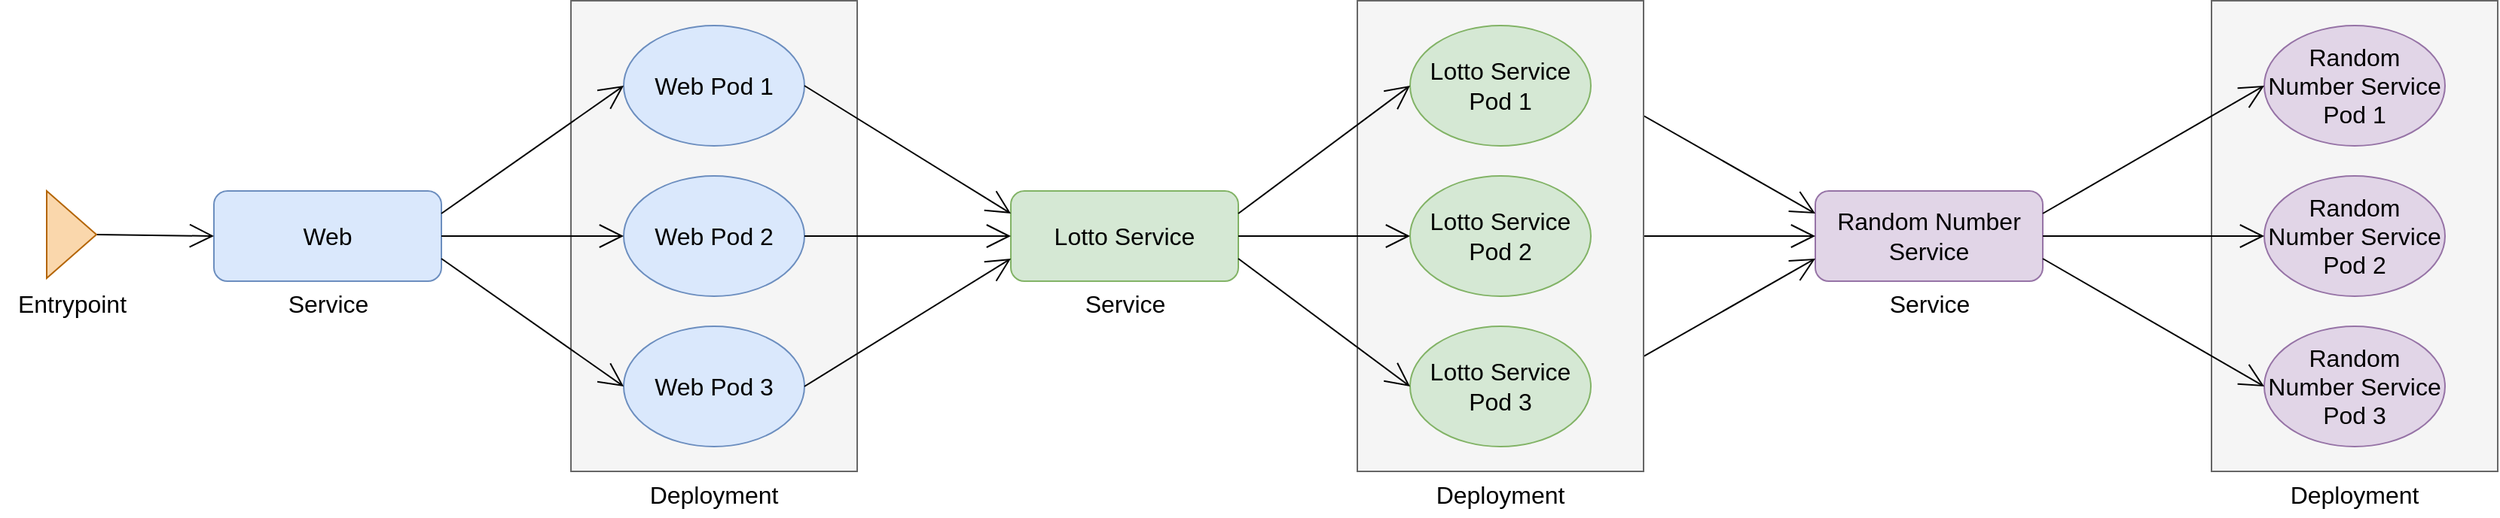 <mxfile version="20.7.4" type="device"><diagram id="r5mDLU97p_d3SgI6L1uk" name="Page-1"><mxGraphModel dx="1498" dy="870" grid="0" gridSize="10" guides="1" tooltips="1" connect="1" arrows="1" fold="1" page="0" pageScale="1" pageWidth="850" pageHeight="1100" math="0" shadow="0"><root><mxCell id="0"/><mxCell id="1" parent="0"/><mxCell id="QT1wfVT9-Rorro6xTrZa-1" value="Web" style="rounded=1;whiteSpace=wrap;html=1;fontSize=16;fillColor=#dae8fc;strokeColor=#6c8ebf;" vertex="1" parent="1"><mxGeometry x="-185" y="190" width="151" height="60" as="geometry"/></mxCell><mxCell id="QT1wfVT9-Rorro6xTrZa-2" value="Lotto Service" style="rounded=1;whiteSpace=wrap;html=1;fontSize=16;fillColor=#d5e8d4;strokeColor=#82b366;" vertex="1" parent="1"><mxGeometry x="344" y="190" width="151" height="60" as="geometry"/></mxCell><mxCell id="QT1wfVT9-Rorro6xTrZa-3" value="Random Number Service" style="rounded=1;whiteSpace=wrap;html=1;fontSize=16;fillColor=#e1d5e7;strokeColor=#9673a6;" vertex="1" parent="1"><mxGeometry x="878" y="190" width="151" height="60" as="geometry"/></mxCell><mxCell id="QT1wfVT9-Rorro6xTrZa-5" style="edgeStyle=none;curved=1;rounded=0;orthogonalLoop=1;jettySize=auto;html=1;exitX=1;exitY=0.5;exitDx=0;exitDy=0;entryX=0;entryY=0.5;entryDx=0;entryDy=0;fontSize=12;endArrow=open;startSize=14;endSize=14;sourcePerimeterSpacing=8;targetPerimeterSpacing=8;" edge="1" parent="1" source="QT1wfVT9-Rorro6xTrZa-4" target="QT1wfVT9-Rorro6xTrZa-1"><mxGeometry relative="1" as="geometry"/></mxCell><mxCell id="QT1wfVT9-Rorro6xTrZa-4" value="" style="triangle;whiteSpace=wrap;html=1;fontSize=16;fillColor=#fad7ac;strokeColor=#b46504;" vertex="1" parent="1"><mxGeometry x="-296" y="190" width="33" height="58" as="geometry"/></mxCell><mxCell id="QT1wfVT9-Rorro6xTrZa-6" value="Entrypoint" style="text;html=1;strokeColor=none;fillColor=none;align=center;verticalAlign=middle;whiteSpace=wrap;rounded=0;fontSize=16;" vertex="1" parent="1"><mxGeometry x="-326.5" y="250" width="94" height="30" as="geometry"/></mxCell><mxCell id="QT1wfVT9-Rorro6xTrZa-18" value="Service" style="text;html=1;strokeColor=none;fillColor=none;align=center;verticalAlign=middle;whiteSpace=wrap;rounded=0;fontSize=16;" vertex="1" parent="1"><mxGeometry x="-156.5" y="250" width="94" height="30" as="geometry"/></mxCell><mxCell id="QT1wfVT9-Rorro6xTrZa-20" value="" style="group" vertex="1" connectable="0" parent="1"><mxGeometry x="52" y="63.5" width="190" height="343" as="geometry"/></mxCell><mxCell id="QT1wfVT9-Rorro6xTrZa-7" value="" style="rounded=0;whiteSpace=wrap;html=1;fontSize=16;fillColor=#f5f5f5;fontColor=#333333;strokeColor=#666666;" vertex="1" parent="QT1wfVT9-Rorro6xTrZa-20"><mxGeometry width="190" height="313" as="geometry"/></mxCell><mxCell id="QT1wfVT9-Rorro6xTrZa-11" value="Web Pod 2" style="ellipse;whiteSpace=wrap;html=1;fontSize=16;fillColor=#dae8fc;strokeColor=#6c8ebf;" vertex="1" parent="QT1wfVT9-Rorro6xTrZa-20"><mxGeometry x="35" y="116.5" width="120" height="80" as="geometry"/></mxCell><mxCell id="QT1wfVT9-Rorro6xTrZa-12" value="Web Pod 1" style="ellipse;whiteSpace=wrap;html=1;fontSize=16;fillColor=#dae8fc;strokeColor=#6c8ebf;" vertex="1" parent="QT1wfVT9-Rorro6xTrZa-20"><mxGeometry x="35" y="16.5" width="120" height="80" as="geometry"/></mxCell><mxCell id="QT1wfVT9-Rorro6xTrZa-13" value="Web Pod 3" style="ellipse;whiteSpace=wrap;html=1;fontSize=16;fillColor=#dae8fc;strokeColor=#6c8ebf;" vertex="1" parent="QT1wfVT9-Rorro6xTrZa-20"><mxGeometry x="35" y="216.5" width="120" height="80" as="geometry"/></mxCell><mxCell id="QT1wfVT9-Rorro6xTrZa-17" value="Deployment" style="text;html=1;strokeColor=none;fillColor=none;align=center;verticalAlign=middle;whiteSpace=wrap;rounded=0;fontSize=16;" vertex="1" parent="QT1wfVT9-Rorro6xTrZa-20"><mxGeometry x="39.25" y="313" width="111.5" height="30" as="geometry"/></mxCell><mxCell id="QT1wfVT9-Rorro6xTrZa-27" style="edgeStyle=none;curved=1;rounded=0;orthogonalLoop=1;jettySize=auto;html=1;exitX=1;exitY=0.5;exitDx=0;exitDy=0;entryX=0;entryY=0.5;entryDx=0;entryDy=0;fontSize=12;endArrow=open;startSize=14;endSize=14;sourcePerimeterSpacing=8;targetPerimeterSpacing=8;" edge="1" parent="1" source="QT1wfVT9-Rorro6xTrZa-2" target="QT1wfVT9-Rorro6xTrZa-23"><mxGeometry relative="1" as="geometry"/></mxCell><mxCell id="QT1wfVT9-Rorro6xTrZa-14" style="edgeStyle=none;curved=1;rounded=0;orthogonalLoop=1;jettySize=auto;html=1;exitX=1;exitY=0.25;exitDx=0;exitDy=0;entryX=0;entryY=0.5;entryDx=0;entryDy=0;fontSize=12;endArrow=open;startSize=14;endSize=14;sourcePerimeterSpacing=8;targetPerimeterSpacing=8;" edge="1" parent="1" source="QT1wfVT9-Rorro6xTrZa-1" target="QT1wfVT9-Rorro6xTrZa-12"><mxGeometry relative="1" as="geometry"/></mxCell><mxCell id="QT1wfVT9-Rorro6xTrZa-15" style="edgeStyle=none;curved=1;rounded=0;orthogonalLoop=1;jettySize=auto;html=1;exitX=1;exitY=0.5;exitDx=0;exitDy=0;entryX=0;entryY=0.5;entryDx=0;entryDy=0;fontSize=12;endArrow=open;startSize=14;endSize=14;sourcePerimeterSpacing=8;targetPerimeterSpacing=8;" edge="1" parent="1" source="QT1wfVT9-Rorro6xTrZa-1" target="QT1wfVT9-Rorro6xTrZa-11"><mxGeometry relative="1" as="geometry"/></mxCell><mxCell id="QT1wfVT9-Rorro6xTrZa-16" style="edgeStyle=none;curved=1;rounded=0;orthogonalLoop=1;jettySize=auto;html=1;exitX=1;exitY=0.75;exitDx=0;exitDy=0;entryX=0;entryY=0.5;entryDx=0;entryDy=0;fontSize=12;endArrow=open;startSize=14;endSize=14;sourcePerimeterSpacing=8;targetPerimeterSpacing=8;" edge="1" parent="1" source="QT1wfVT9-Rorro6xTrZa-1" target="QT1wfVT9-Rorro6xTrZa-13"><mxGeometry relative="1" as="geometry"/></mxCell><mxCell id="QT1wfVT9-Rorro6xTrZa-19" style="edgeStyle=none;curved=1;rounded=0;orthogonalLoop=1;jettySize=auto;html=1;exitX=1;exitY=0.5;exitDx=0;exitDy=0;entryX=0;entryY=0.5;entryDx=0;entryDy=0;fontSize=12;endArrow=open;startSize=14;endSize=14;sourcePerimeterSpacing=8;targetPerimeterSpacing=8;" edge="1" parent="1" source="QT1wfVT9-Rorro6xTrZa-11" target="QT1wfVT9-Rorro6xTrZa-2"><mxGeometry relative="1" as="geometry"/></mxCell><mxCell id="QT1wfVT9-Rorro6xTrZa-32" style="edgeStyle=none;curved=1;rounded=0;orthogonalLoop=1;jettySize=auto;html=1;exitX=1;exitY=0.5;exitDx=0;exitDy=0;entryX=0;entryY=0.75;entryDx=0;entryDy=0;fontSize=12;endArrow=open;startSize=14;endSize=14;sourcePerimeterSpacing=8;targetPerimeterSpacing=8;" edge="1" parent="1" source="QT1wfVT9-Rorro6xTrZa-13" target="QT1wfVT9-Rorro6xTrZa-2"><mxGeometry relative="1" as="geometry"/></mxCell><mxCell id="QT1wfVT9-Rorro6xTrZa-33" style="edgeStyle=none;curved=1;rounded=0;orthogonalLoop=1;jettySize=auto;html=1;exitX=1;exitY=0.5;exitDx=0;exitDy=0;entryX=0;entryY=0.25;entryDx=0;entryDy=0;fontSize=12;endArrow=open;startSize=14;endSize=14;sourcePerimeterSpacing=8;targetPerimeterSpacing=8;" edge="1" parent="1" source="QT1wfVT9-Rorro6xTrZa-12" target="QT1wfVT9-Rorro6xTrZa-2"><mxGeometry relative="1" as="geometry"/></mxCell><mxCell id="QT1wfVT9-Rorro6xTrZa-42" style="edgeStyle=none;curved=1;rounded=0;orthogonalLoop=1;jettySize=auto;html=1;exitX=1;exitY=0.5;exitDx=0;exitDy=0;entryX=0;entryY=0.5;entryDx=0;entryDy=0;fontSize=12;endArrow=open;startSize=14;endSize=14;sourcePerimeterSpacing=8;targetPerimeterSpacing=8;" edge="1" parent="1"><mxGeometry relative="1" as="geometry"><mxPoint x="495" y="220" as="sourcePoint"/><mxPoint x="609" y="220" as="targetPoint"/></mxGeometry></mxCell><mxCell id="QT1wfVT9-Rorro6xTrZa-45" style="edgeStyle=none;curved=1;rounded=0;orthogonalLoop=1;jettySize=auto;html=1;exitX=1;exitY=0.5;exitDx=0;exitDy=0;entryX=0;entryY=0.25;entryDx=0;entryDy=0;fontSize=12;endArrow=open;startSize=14;endSize=14;sourcePerimeterSpacing=8;targetPerimeterSpacing=8;" edge="1" parent="1" source="QT1wfVT9-Rorro6xTrZa-24" target="QT1wfVT9-Rorro6xTrZa-3"><mxGeometry relative="1" as="geometry"/></mxCell><mxCell id="QT1wfVT9-Rorro6xTrZa-46" style="edgeStyle=none;curved=1;rounded=0;orthogonalLoop=1;jettySize=auto;html=1;exitX=1;exitY=0.5;exitDx=0;exitDy=0;entryX=0;entryY=0.75;entryDx=0;entryDy=0;fontSize=12;endArrow=open;startSize=14;endSize=14;sourcePerimeterSpacing=8;targetPerimeterSpacing=8;" edge="1" parent="1" source="QT1wfVT9-Rorro6xTrZa-25" target="QT1wfVT9-Rorro6xTrZa-3"><mxGeometry relative="1" as="geometry"/></mxCell><mxCell id="QT1wfVT9-Rorro6xTrZa-30" style="edgeStyle=none;curved=1;rounded=0;orthogonalLoop=1;jettySize=auto;html=1;exitX=1;exitY=0.5;exitDx=0;exitDy=0;entryX=0;entryY=0.5;entryDx=0;entryDy=0;fontSize=12;endArrow=open;startSize=14;endSize=14;sourcePerimeterSpacing=8;targetPerimeterSpacing=8;" edge="1" parent="1" source="QT1wfVT9-Rorro6xTrZa-23" target="QT1wfVT9-Rorro6xTrZa-3"><mxGeometry relative="1" as="geometry"/></mxCell><mxCell id="QT1wfVT9-Rorro6xTrZa-36" value="" style="rounded=0;whiteSpace=wrap;html=1;fontSize=16;fillColor=#f5f5f5;fontColor=#333333;strokeColor=#666666;" vertex="1" parent="1"><mxGeometry x="1141" y="63.5" width="190" height="313" as="geometry"/></mxCell><mxCell id="QT1wfVT9-Rorro6xTrZa-37" value="Random Number Service Pod 2" style="ellipse;whiteSpace=wrap;html=1;fontSize=16;fillColor=#e1d5e7;strokeColor=#9673a6;" vertex="1" parent="1"><mxGeometry x="1176" y="180" width="120" height="80" as="geometry"/></mxCell><mxCell id="QT1wfVT9-Rorro6xTrZa-38" value="Random Number Service Pod 1" style="ellipse;whiteSpace=wrap;html=1;fontSize=16;fillColor=#e1d5e7;strokeColor=#9673a6;" vertex="1" parent="1"><mxGeometry x="1176" y="80" width="120" height="80" as="geometry"/></mxCell><mxCell id="QT1wfVT9-Rorro6xTrZa-39" value="Random Number Service Pod 3" style="ellipse;whiteSpace=wrap;html=1;fontSize=16;fillColor=#e1d5e7;strokeColor=#9673a6;" vertex="1" parent="1"><mxGeometry x="1176" y="280" width="120" height="80" as="geometry"/></mxCell><mxCell id="QT1wfVT9-Rorro6xTrZa-40" value="Deployment" style="text;html=1;strokeColor=none;fillColor=none;align=center;verticalAlign=middle;whiteSpace=wrap;rounded=0;fontSize=16;" vertex="1" parent="1"><mxGeometry x="1180.25" y="376.5" width="111.5" height="30" as="geometry"/></mxCell><mxCell id="QT1wfVT9-Rorro6xTrZa-22" value="" style="rounded=0;whiteSpace=wrap;html=1;fontSize=16;fillColor=#f5f5f5;fontColor=#333333;strokeColor=#666666;container=0;" vertex="1" parent="1"><mxGeometry x="574" y="63.5" width="190" height="313" as="geometry"/></mxCell><mxCell id="QT1wfVT9-Rorro6xTrZa-23" value="Lotto Service Pod 2" style="ellipse;whiteSpace=wrap;html=1;fontSize=16;fillColor=#d5e8d4;strokeColor=#82b366;container=0;" vertex="1" parent="1"><mxGeometry x="609" y="180" width="120" height="80" as="geometry"/></mxCell><mxCell id="QT1wfVT9-Rorro6xTrZa-24" value="Lotto Service Pod 1" style="ellipse;whiteSpace=wrap;html=1;fontSize=16;fillColor=#d5e8d4;strokeColor=#82b366;container=0;" vertex="1" parent="1"><mxGeometry x="609" y="80" width="120" height="80" as="geometry"/></mxCell><mxCell id="QT1wfVT9-Rorro6xTrZa-25" value="Lotto Service Pod 3" style="ellipse;whiteSpace=wrap;html=1;fontSize=16;fillColor=#d5e8d4;strokeColor=#82b366;container=0;" vertex="1" parent="1"><mxGeometry x="609" y="280" width="120" height="80" as="geometry"/></mxCell><mxCell id="QT1wfVT9-Rorro6xTrZa-26" value="Deployment" style="text;html=1;strokeColor=none;fillColor=none;align=center;verticalAlign=middle;whiteSpace=wrap;rounded=0;fontSize=16;container=0;" vertex="1" parent="1"><mxGeometry x="613.25" y="376.5" width="111.5" height="30" as="geometry"/></mxCell><mxCell id="QT1wfVT9-Rorro6xTrZa-47" style="edgeStyle=none;curved=1;rounded=0;orthogonalLoop=1;jettySize=auto;html=1;exitX=1;exitY=0.75;exitDx=0;exitDy=0;entryX=0;entryY=0.5;entryDx=0;entryDy=0;fontSize=12;endArrow=open;startSize=14;endSize=14;sourcePerimeterSpacing=8;targetPerimeterSpacing=8;" edge="1" parent="1" source="QT1wfVT9-Rorro6xTrZa-2" target="QT1wfVT9-Rorro6xTrZa-25"><mxGeometry relative="1" as="geometry"/></mxCell><mxCell id="QT1wfVT9-Rorro6xTrZa-43" style="edgeStyle=none;curved=1;rounded=0;orthogonalLoop=1;jettySize=auto;html=1;exitX=1;exitY=0.25;exitDx=0;exitDy=0;entryX=0;entryY=0.5;entryDx=0;entryDy=0;fontSize=12;endArrow=open;startSize=14;endSize=14;sourcePerimeterSpacing=8;targetPerimeterSpacing=8;" edge="1" parent="1" source="QT1wfVT9-Rorro6xTrZa-2"><mxGeometry relative="1" as="geometry"><mxPoint x="495" y="220" as="sourcePoint"/><mxPoint x="609" y="120" as="targetPoint"/></mxGeometry></mxCell><mxCell id="QT1wfVT9-Rorro6xTrZa-44" style="edgeStyle=none;curved=1;rounded=0;orthogonalLoop=1;jettySize=auto;html=1;exitX=1;exitY=0.5;exitDx=0;exitDy=0;entryX=0;entryY=0.5;entryDx=0;entryDy=0;fontSize=12;endArrow=open;startSize=14;endSize=14;sourcePerimeterSpacing=8;targetPerimeterSpacing=8;" edge="1" parent="1"><mxGeometry relative="1" as="geometry"><mxPoint x="495" y="220" as="sourcePoint"/><mxPoint x="609" y="220" as="targetPoint"/></mxGeometry></mxCell><mxCell id="QT1wfVT9-Rorro6xTrZa-48" style="edgeStyle=none;curved=1;rounded=0;orthogonalLoop=1;jettySize=auto;html=1;exitX=1;exitY=0.25;exitDx=0;exitDy=0;entryX=0;entryY=0.5;entryDx=0;entryDy=0;fontSize=12;endArrow=open;startSize=14;endSize=14;sourcePerimeterSpacing=8;targetPerimeterSpacing=8;" edge="1" parent="1" source="QT1wfVT9-Rorro6xTrZa-3" target="QT1wfVT9-Rorro6xTrZa-38"><mxGeometry relative="1" as="geometry"/></mxCell><mxCell id="QT1wfVT9-Rorro6xTrZa-49" style="edgeStyle=none;curved=1;rounded=0;orthogonalLoop=1;jettySize=auto;html=1;exitX=1;exitY=0.5;exitDx=0;exitDy=0;entryX=0;entryY=0.5;entryDx=0;entryDy=0;fontSize=12;endArrow=open;startSize=14;endSize=14;sourcePerimeterSpacing=8;targetPerimeterSpacing=8;" edge="1" parent="1" source="QT1wfVT9-Rorro6xTrZa-3" target="QT1wfVT9-Rorro6xTrZa-37"><mxGeometry relative="1" as="geometry"/></mxCell><mxCell id="QT1wfVT9-Rorro6xTrZa-50" style="edgeStyle=none;curved=1;rounded=0;orthogonalLoop=1;jettySize=auto;html=1;exitX=1;exitY=0.75;exitDx=0;exitDy=0;entryX=0;entryY=0.5;entryDx=0;entryDy=0;fontSize=12;endArrow=open;startSize=14;endSize=14;sourcePerimeterSpacing=8;targetPerimeterSpacing=8;" edge="1" parent="1" source="QT1wfVT9-Rorro6xTrZa-3" target="QT1wfVT9-Rorro6xTrZa-39"><mxGeometry relative="1" as="geometry"/></mxCell><mxCell id="QT1wfVT9-Rorro6xTrZa-53" value="Service" style="text;html=1;strokeColor=none;fillColor=none;align=center;verticalAlign=middle;whiteSpace=wrap;rounded=0;fontSize=16;" vertex="1" parent="1"><mxGeometry x="372.5" y="250" width="94" height="30" as="geometry"/></mxCell><mxCell id="QT1wfVT9-Rorro6xTrZa-54" value="Service" style="text;html=1;strokeColor=none;fillColor=none;align=center;verticalAlign=middle;whiteSpace=wrap;rounded=0;fontSize=16;" vertex="1" parent="1"><mxGeometry x="906.5" y="250" width="94" height="30" as="geometry"/></mxCell></root></mxGraphModel></diagram></mxfile>